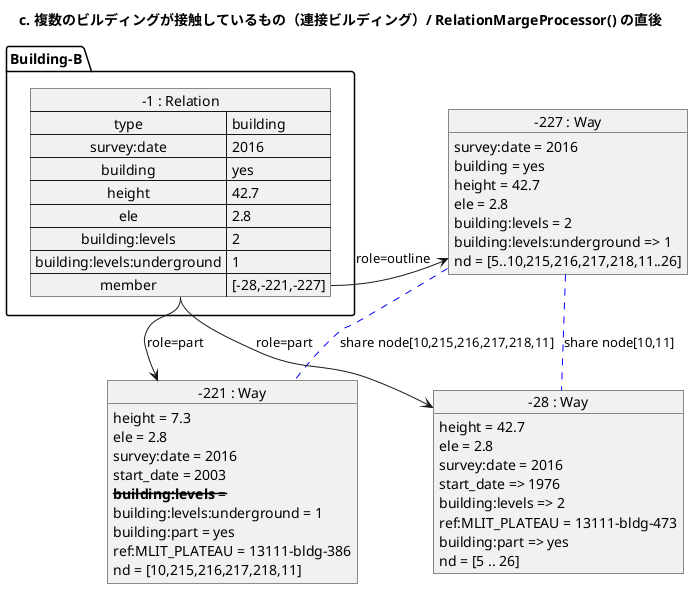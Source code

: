 ﻿@startuml
title c. 複数のビルディングが接触しているもの（連接ビルディング）/ RelationMargeProcessor() の直後

object "-227 : Way" as Way_227 {
  survey:date = 2016
  building = yes
  height = 42.7
  ele = 2.8
  building:levels = 2
  building:levels:underground => 1
  nd = [5..10,215,216,217,218,11..26]
}
object "-221 : Way" as Way_221 {
  height = 7.3
  ele = 2.8
  survey:date = 2016
  start_date = 2003
  <del>**building:levels** = 
  building:levels:underground = 1
  building:part = yes
  ref:MLIT_PLATEAU = 13111-bldg-386
  nd = [10,215,216,217,218,11]
}
object "-28 : Way" as Way_28 {
  height = 42.7
  ele = 2.8
  survey:date = 2016
  start_date => 1976
  building:levels => 2
  ref:MLIT_PLATEAU = 13111-bldg-473
  building:part => yes
  nd = [5 .. 26]
}

Way_227 .[#blue]. Way_28 : share node[10,11]
Way_227 .[#blue]. Way_221 : share node[10,215,216,217,218,11]

package Building-B {
  map "-1 : Relation" as Relation_1 {
    type => building
    survey:date => 2016
    building => yes
    height => 42.7
    ele => 2.8
    building:levels => 2
    building:levels:underground => 1
    member => [-28,-221,-227]
  }
  Relation_1::member --> Way_28	: role=part
  Relation_1::member --> Way_221	: role=part
  Relation_1::member -> Way_227	: role=outline
}
@enduml
